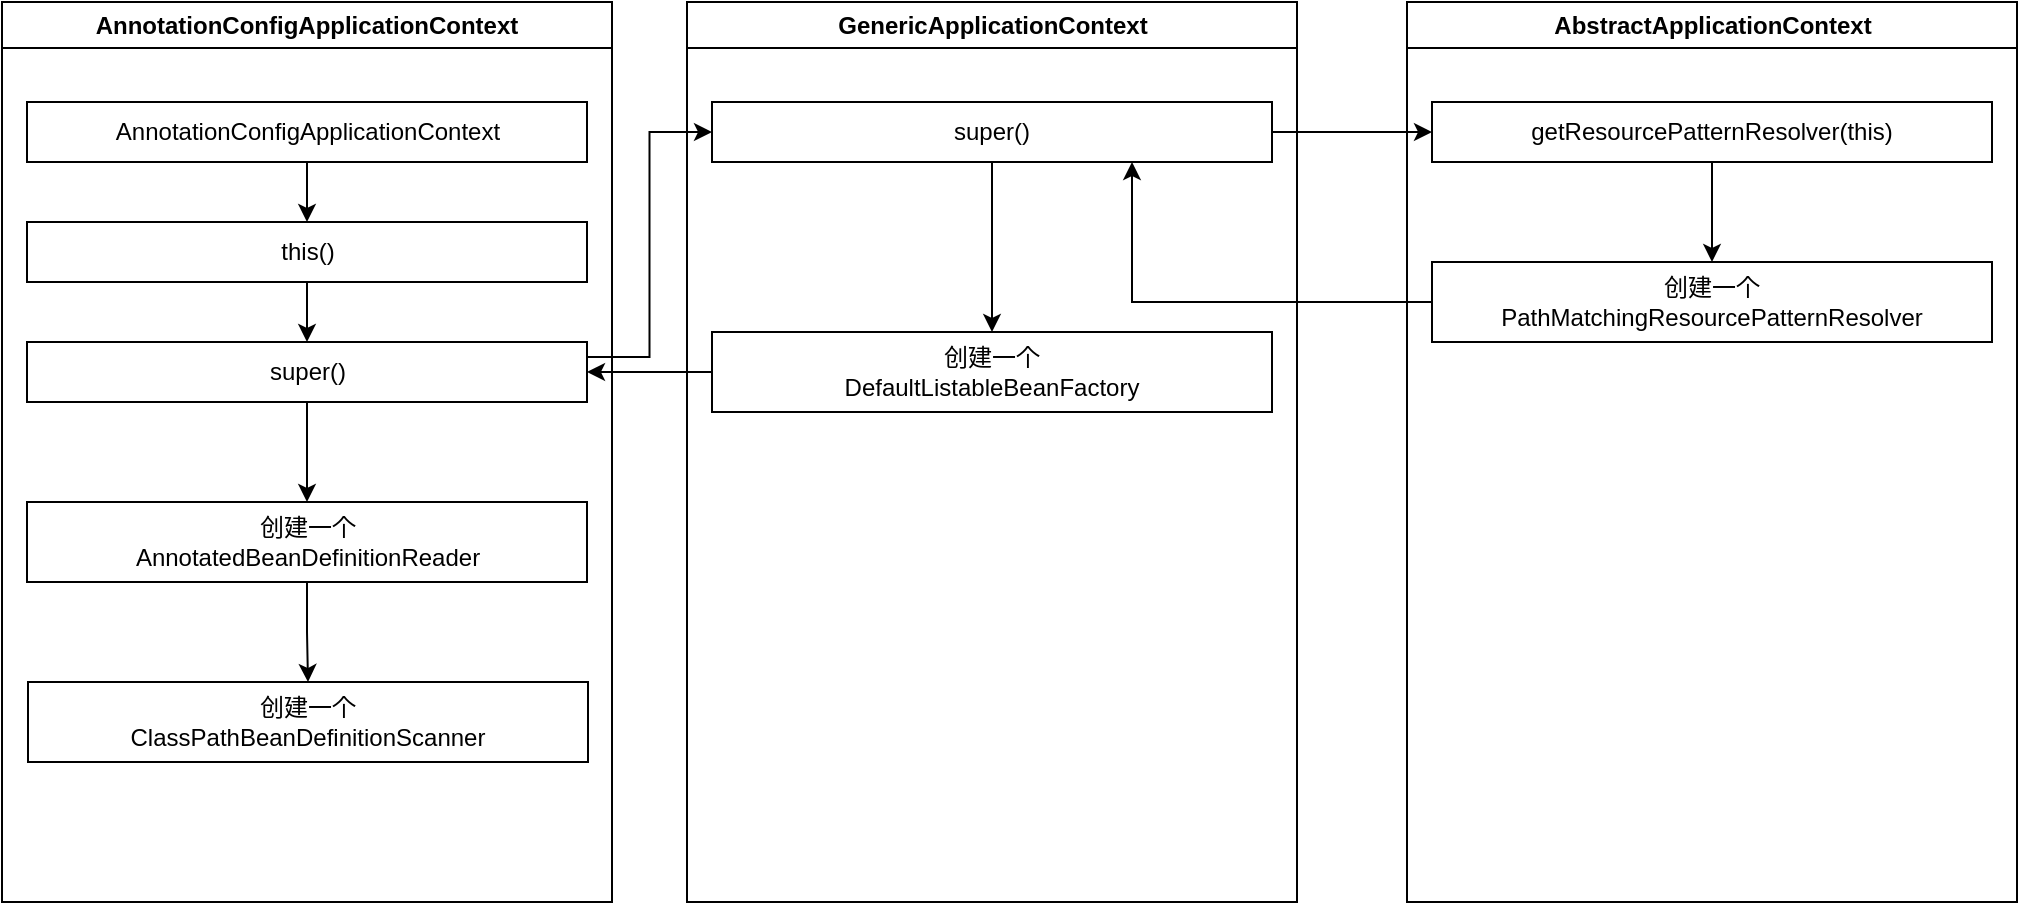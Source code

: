 <mxfile version="13.5.8" type="github">
  <diagram id="zKMk2v3z6EPbXtCBpRcJ" name="第 1 页">
    <mxGraphModel dx="1185" dy="699" grid="1" gridSize="10" guides="1" tooltips="1" connect="1" arrows="1" fold="1" page="1" pageScale="1" pageWidth="827" pageHeight="1169" math="0" shadow="0">
      <root>
        <mxCell id="0" />
        <mxCell id="1" parent="0" />
        <mxCell id="n-rZMcj1EvQwjRdNT_c5-11" value="AbstractApplicationContext" style="swimlane;whiteSpace=wrap;labelBackgroundColor=none;labelBorderColor=none;swimlaneFillColor=#FFFFFF;" vertex="1" parent="1">
          <mxGeometry x="717.5" y="150" width="305" height="450" as="geometry" />
        </mxCell>
        <mxCell id="n-rZMcj1EvQwjRdNT_c5-12" value="创建一个&lt;br&gt;PathMatchingResourcePatternResolver" style="whiteSpace=wrap;html=1;rounded=0;" vertex="1" parent="n-rZMcj1EvQwjRdNT_c5-11">
          <mxGeometry x="12.5" y="130" width="280" height="40" as="geometry" />
        </mxCell>
        <mxCell id="n-rZMcj1EvQwjRdNT_c5-10" value="GenericApplicationContext" style="swimlane;whiteSpace=wrap;labelBackgroundColor=none;labelBorderColor=none;swimlaneFillColor=#FFFFFF;" vertex="1" parent="1">
          <mxGeometry x="357.5" y="150" width="305" height="450" as="geometry" />
        </mxCell>
        <mxCell id="n-rZMcj1EvQwjRdNT_c5-19" value="创建一个&lt;br&gt;DefaultListableBeanFactory" style="whiteSpace=wrap;html=1;rounded=0;" vertex="1" parent="n-rZMcj1EvQwjRdNT_c5-10">
          <mxGeometry x="12.5" y="165" width="280" height="40" as="geometry" />
        </mxCell>
        <mxCell id="n-rZMcj1EvQwjRdNT_c5-1" value="AnnotationConfigApplicationContext" style="swimlane;whiteSpace=wrap;labelBackgroundColor=none;labelBorderColor=none;swimlaneFillColor=#FFFFFF;" vertex="1" parent="1">
          <mxGeometry x="15" y="150" width="305" height="450" as="geometry" />
        </mxCell>
        <mxCell id="n-rZMcj1EvQwjRdNT_c5-29" style="edgeStyle=orthogonalEdgeStyle;rounded=0;orthogonalLoop=1;jettySize=auto;html=1;" edge="1" parent="n-rZMcj1EvQwjRdNT_c5-1" source="n-rZMcj1EvQwjRdNT_c5-26" target="n-rZMcj1EvQwjRdNT_c5-28">
          <mxGeometry relative="1" as="geometry" />
        </mxCell>
        <mxCell id="n-rZMcj1EvQwjRdNT_c5-26" value="创建一个&lt;br&gt;AnnotatedBeanDefinitionReader" style="whiteSpace=wrap;html=1;rounded=0;" vertex="1" parent="n-rZMcj1EvQwjRdNT_c5-1">
          <mxGeometry x="12.5" y="250" width="280" height="40" as="geometry" />
        </mxCell>
        <mxCell id="n-rZMcj1EvQwjRdNT_c5-27" style="edgeStyle=orthogonalEdgeStyle;rounded=0;orthogonalLoop=1;jettySize=auto;html=1;" edge="1" parent="n-rZMcj1EvQwjRdNT_c5-1" source="a5MRFx5d52tZQD-VVY5q-6" target="n-rZMcj1EvQwjRdNT_c5-26">
          <mxGeometry relative="1" as="geometry" />
        </mxCell>
        <mxCell id="a5MRFx5d52tZQD-VVY5q-6" value="super()" style="rounded=0;whiteSpace=wrap;html=1;" parent="n-rZMcj1EvQwjRdNT_c5-1" vertex="1">
          <mxGeometry x="12.5" y="170" width="280" height="30" as="geometry" />
        </mxCell>
        <mxCell id="a5MRFx5d52tZQD-VVY5q-4" value="this()" style="rounded=0;whiteSpace=wrap;html=1;" parent="n-rZMcj1EvQwjRdNT_c5-1" vertex="1">
          <mxGeometry x="12.5" y="110" width="280" height="30" as="geometry" />
        </mxCell>
        <mxCell id="a5MRFx5d52tZQD-VVY5q-7" value="" style="edgeStyle=orthogonalEdgeStyle;rounded=0;orthogonalLoop=1;jettySize=auto;html=1;" parent="n-rZMcj1EvQwjRdNT_c5-1" source="a5MRFx5d52tZQD-VVY5q-4" target="a5MRFx5d52tZQD-VVY5q-6" edge="1">
          <mxGeometry relative="1" as="geometry" />
        </mxCell>
        <mxCell id="a5MRFx5d52tZQD-VVY5q-1" value="AnnotationConfigApplicationContext" style="rounded=0;whiteSpace=wrap;html=1;" parent="n-rZMcj1EvQwjRdNT_c5-1" vertex="1">
          <mxGeometry x="12.5" y="50" width="280" height="30" as="geometry" />
        </mxCell>
        <mxCell id="a5MRFx5d52tZQD-VVY5q-5" value="" style="edgeStyle=orthogonalEdgeStyle;rounded=0;orthogonalLoop=1;jettySize=auto;html=1;" parent="n-rZMcj1EvQwjRdNT_c5-1" source="a5MRFx5d52tZQD-VVY5q-1" target="a5MRFx5d52tZQD-VVY5q-4" edge="1">
          <mxGeometry relative="1" as="geometry" />
        </mxCell>
        <mxCell id="n-rZMcj1EvQwjRdNT_c5-28" value="创建一个&lt;br&gt;ClassPathBeanDefinitionScanner" style="whiteSpace=wrap;html=1;rounded=0;" vertex="1" parent="n-rZMcj1EvQwjRdNT_c5-1">
          <mxGeometry x="13" y="340" width="280" height="40" as="geometry" />
        </mxCell>
        <mxCell id="a5MRFx5d52tZQD-VVY5q-9" value="" style="edgeStyle=orthogonalEdgeStyle;rounded=0;orthogonalLoop=1;jettySize=auto;html=1;entryX=0;entryY=0.5;entryDx=0;entryDy=0;exitX=1;exitY=0.25;exitDx=0;exitDy=0;" parent="1" source="a5MRFx5d52tZQD-VVY5q-6" target="a5MRFx5d52tZQD-VVY5q-8" edge="1">
          <mxGeometry relative="1" as="geometry" />
        </mxCell>
        <mxCell id="a5MRFx5d52tZQD-VVY5q-11" value="" style="edgeStyle=orthogonalEdgeStyle;rounded=0;orthogonalLoop=1;jettySize=auto;html=1;" parent="1" source="a5MRFx5d52tZQD-VVY5q-8" target="a5MRFx5d52tZQD-VVY5q-10" edge="1">
          <mxGeometry relative="1" as="geometry" />
        </mxCell>
        <mxCell id="n-rZMcj1EvQwjRdNT_c5-20" style="edgeStyle=orthogonalEdgeStyle;rounded=0;orthogonalLoop=1;jettySize=auto;html=1;" edge="1" parent="1" source="a5MRFx5d52tZQD-VVY5q-8" target="n-rZMcj1EvQwjRdNT_c5-19">
          <mxGeometry relative="1" as="geometry" />
        </mxCell>
        <mxCell id="a5MRFx5d52tZQD-VVY5q-8" value="super()" style="rounded=0;whiteSpace=wrap;html=1;" parent="1" vertex="1">
          <mxGeometry x="370" y="200" width="280" height="30" as="geometry" />
        </mxCell>
        <mxCell id="n-rZMcj1EvQwjRdNT_c5-13" value="" style="edgeStyle=orthogonalEdgeStyle;rounded=0;orthogonalLoop=1;jettySize=auto;html=1;" edge="1" parent="1" source="a5MRFx5d52tZQD-VVY5q-10" target="n-rZMcj1EvQwjRdNT_c5-12">
          <mxGeometry relative="1" as="geometry" />
        </mxCell>
        <mxCell id="a5MRFx5d52tZQD-VVY5q-10" value="getResourcePatternResolver(this)" style="rounded=0;whiteSpace=wrap;html=1;" parent="1" vertex="1">
          <mxGeometry x="730" y="200" width="280" height="30" as="geometry" />
        </mxCell>
        <mxCell id="n-rZMcj1EvQwjRdNT_c5-14" style="edgeStyle=orthogonalEdgeStyle;rounded=0;orthogonalLoop=1;jettySize=auto;html=1;entryX=0.75;entryY=1;entryDx=0;entryDy=0;" edge="1" parent="1" source="n-rZMcj1EvQwjRdNT_c5-12" target="a5MRFx5d52tZQD-VVY5q-8">
          <mxGeometry relative="1" as="geometry" />
        </mxCell>
        <mxCell id="n-rZMcj1EvQwjRdNT_c5-23" style="edgeStyle=orthogonalEdgeStyle;rounded=0;orthogonalLoop=1;jettySize=auto;html=1;entryX=1;entryY=0.5;entryDx=0;entryDy=0;" edge="1" parent="1" source="n-rZMcj1EvQwjRdNT_c5-19" target="a5MRFx5d52tZQD-VVY5q-6">
          <mxGeometry relative="1" as="geometry" />
        </mxCell>
      </root>
    </mxGraphModel>
  </diagram>
</mxfile>
